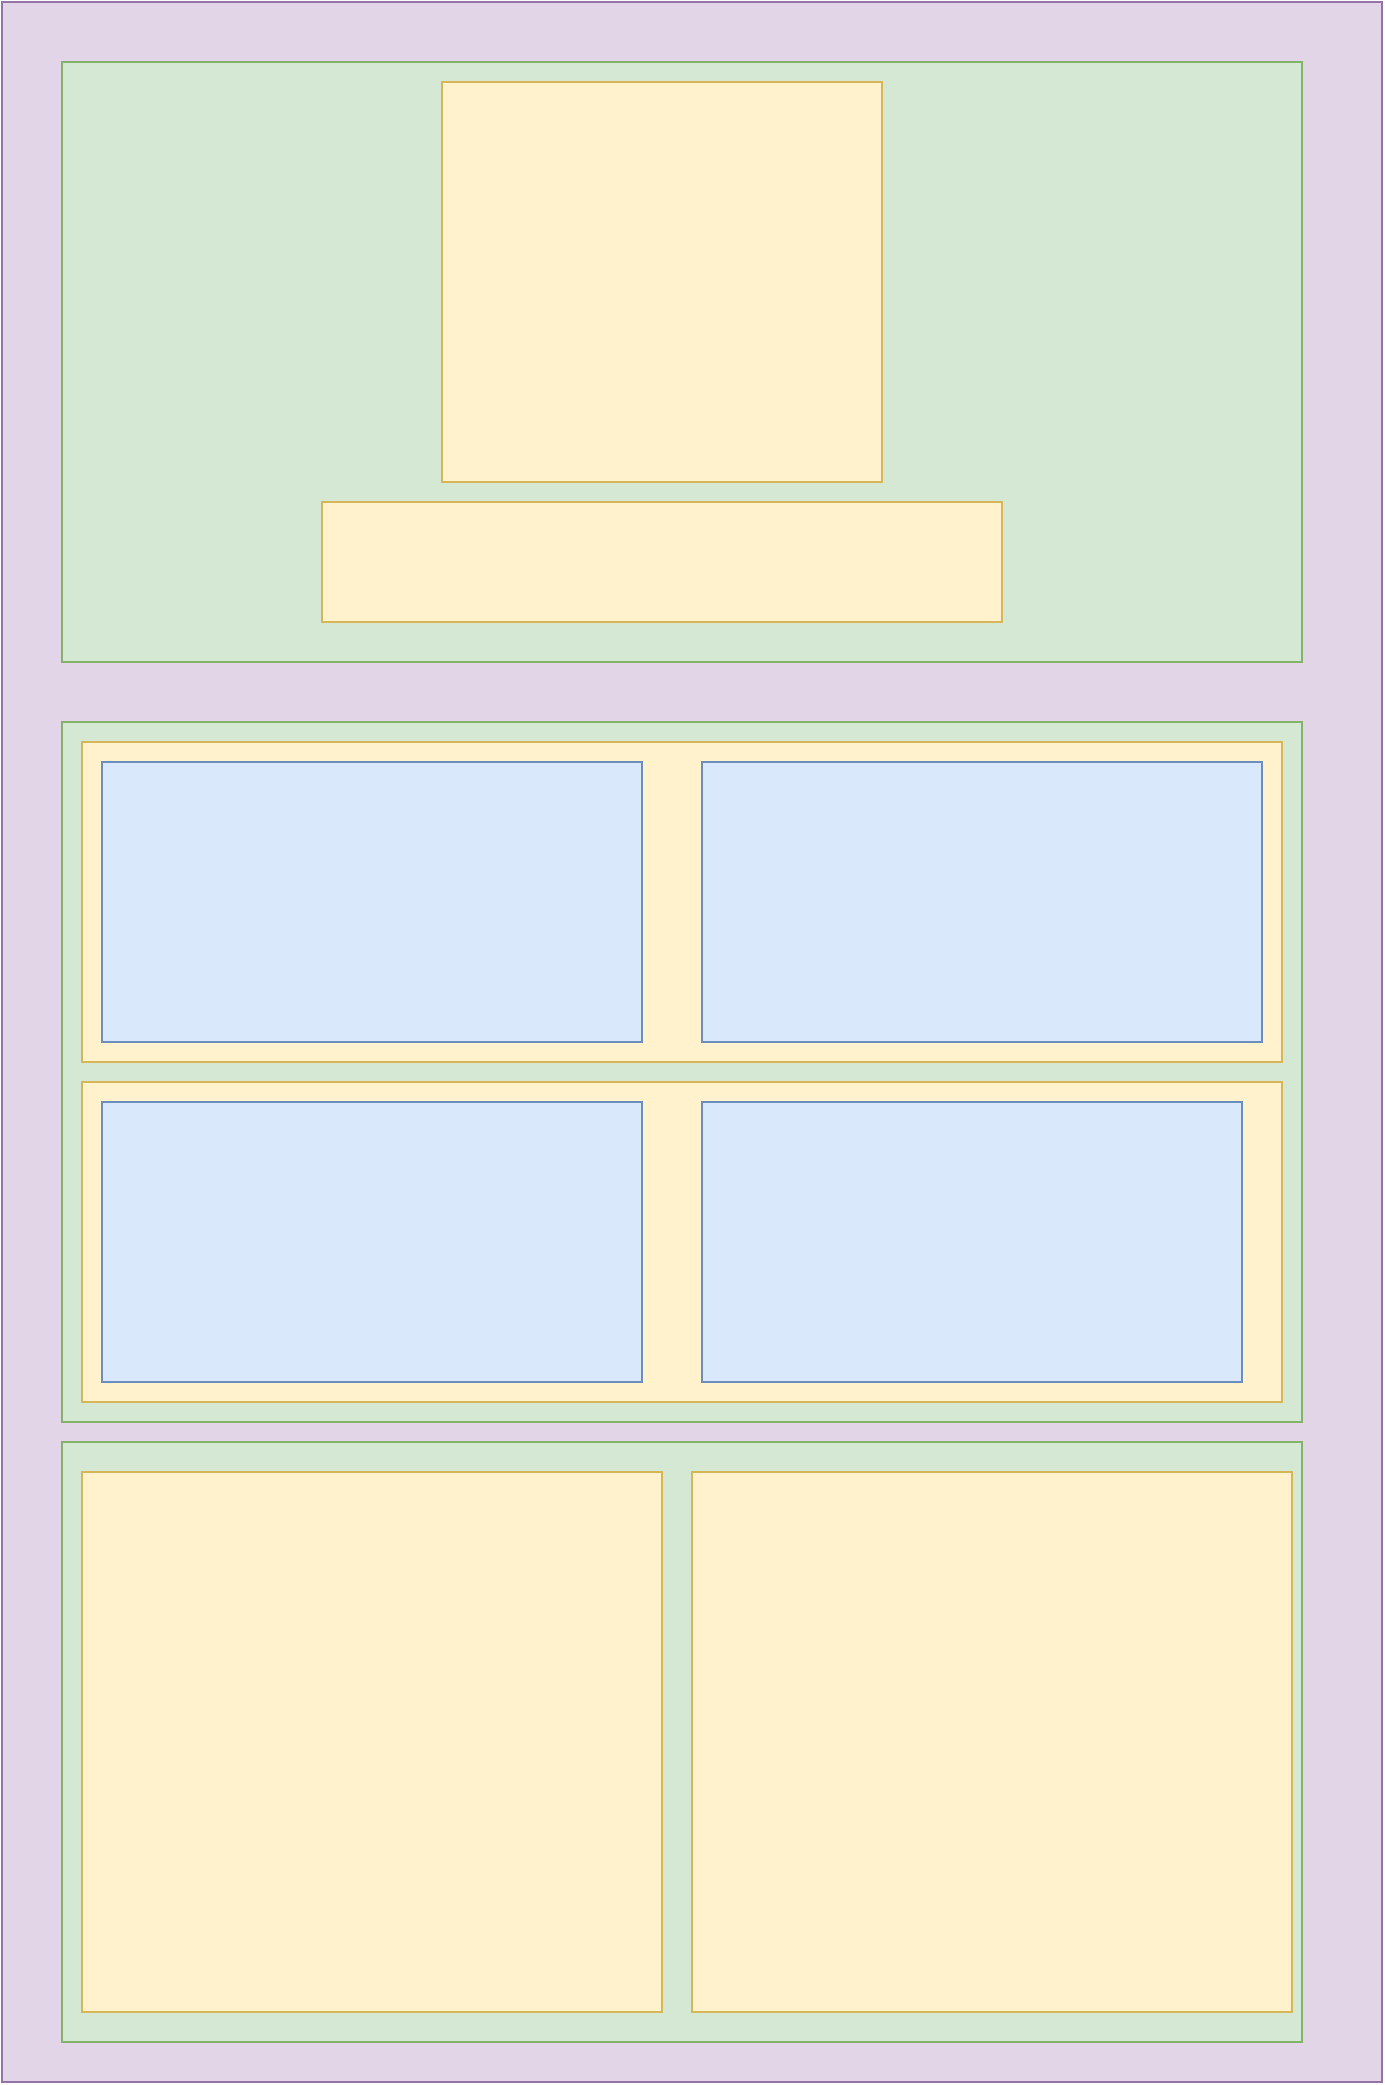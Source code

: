 <mxfile version="12.3.5" type="device" pages="1"><diagram id="0oaGC3PepMYlvGiYZtM5" name="Page-1"><mxGraphModel dx="1656" dy="934" grid="1" gridSize="10" guides="1" tooltips="1" connect="1" arrows="1" fold="1" page="1" pageScale="1" pageWidth="850" pageHeight="1100" math="0" shadow="0"><root><mxCell id="0"/><mxCell id="1" parent="0"/><mxCell id="_qe_Hq74eTFFC3UmCwRR-1" value="" style="rounded=0;whiteSpace=wrap;html=1;fillColor=#e1d5e7;strokeColor=#9673a6;" vertex="1" parent="1"><mxGeometry x="70" y="20" width="690" height="1040" as="geometry"/></mxCell><mxCell id="_qe_Hq74eTFFC3UmCwRR-2" value="" style="rounded=0;whiteSpace=wrap;html=1;fillColor=#d5e8d4;strokeColor=#82b366;" vertex="1" parent="1"><mxGeometry x="100" y="50" width="620" height="300" as="geometry"/></mxCell><mxCell id="_qe_Hq74eTFFC3UmCwRR-3" value="" style="rounded=0;whiteSpace=wrap;html=1;fillColor=#d5e8d4;strokeColor=#82b366;" vertex="1" parent="1"><mxGeometry x="100" y="380" width="620" height="350" as="geometry"/></mxCell><mxCell id="_qe_Hq74eTFFC3UmCwRR-4" value="" style="rounded=0;whiteSpace=wrap;html=1;fillColor=#d5e8d4;strokeColor=#82b366;" vertex="1" parent="1"><mxGeometry x="100" y="740" width="620" height="300" as="geometry"/></mxCell><mxCell id="_qe_Hq74eTFFC3UmCwRR-5" value="" style="rounded=0;whiteSpace=wrap;html=1;fillColor=#fff2cc;strokeColor=#d6b656;" vertex="1" parent="1"><mxGeometry x="110" y="755" width="290" height="270" as="geometry"/></mxCell><mxCell id="_qe_Hq74eTFFC3UmCwRR-6" value="" style="rounded=0;whiteSpace=wrap;html=1;fillColor=#fff2cc;strokeColor=#d6b656;" vertex="1" parent="1"><mxGeometry x="415" y="755" width="300" height="270" as="geometry"/></mxCell><mxCell id="_qe_Hq74eTFFC3UmCwRR-8" value="" style="rounded=0;whiteSpace=wrap;html=1;fillColor=#fff2cc;strokeColor=#d6b656;" vertex="1" parent="1"><mxGeometry x="110" y="390" width="600" height="160" as="geometry"/></mxCell><mxCell id="_qe_Hq74eTFFC3UmCwRR-9" value="" style="rounded=0;whiteSpace=wrap;html=1;fillColor=#fff2cc;strokeColor=#d6b656;" vertex="1" parent="1"><mxGeometry x="110" y="560" width="600" height="160" as="geometry"/></mxCell><mxCell id="_qe_Hq74eTFFC3UmCwRR-10" value="" style="rounded=0;whiteSpace=wrap;html=1;fillColor=#dae8fc;strokeColor=#6c8ebf;" vertex="1" parent="1"><mxGeometry x="120" y="400" width="270" height="140" as="geometry"/></mxCell><mxCell id="_qe_Hq74eTFFC3UmCwRR-11" value="" style="rounded=0;whiteSpace=wrap;html=1;fillColor=#dae8fc;strokeColor=#6c8ebf;" vertex="1" parent="1"><mxGeometry x="420" y="400" width="280" height="140" as="geometry"/></mxCell><mxCell id="_qe_Hq74eTFFC3UmCwRR-12" value="" style="rounded=0;whiteSpace=wrap;html=1;fillColor=#dae8fc;strokeColor=#6c8ebf;" vertex="1" parent="1"><mxGeometry x="120" y="570" width="270" height="140" as="geometry"/></mxCell><mxCell id="_qe_Hq74eTFFC3UmCwRR-13" value="" style="rounded=0;whiteSpace=wrap;html=1;fillColor=#dae8fc;strokeColor=#6c8ebf;" vertex="1" parent="1"><mxGeometry x="420" y="570" width="270" height="140" as="geometry"/></mxCell><mxCell id="_qe_Hq74eTFFC3UmCwRR-14" value="" style="rounded=0;whiteSpace=wrap;html=1;fillColor=#fff2cc;strokeColor=#d6b656;" vertex="1" parent="1"><mxGeometry x="290" y="60" width="220" height="200" as="geometry"/></mxCell><mxCell id="_qe_Hq74eTFFC3UmCwRR-15" value="" style="rounded=0;whiteSpace=wrap;html=1;fillColor=#fff2cc;strokeColor=#d6b656;" vertex="1" parent="1"><mxGeometry x="230" y="270" width="340" height="60" as="geometry"/></mxCell></root></mxGraphModel></diagram></mxfile>